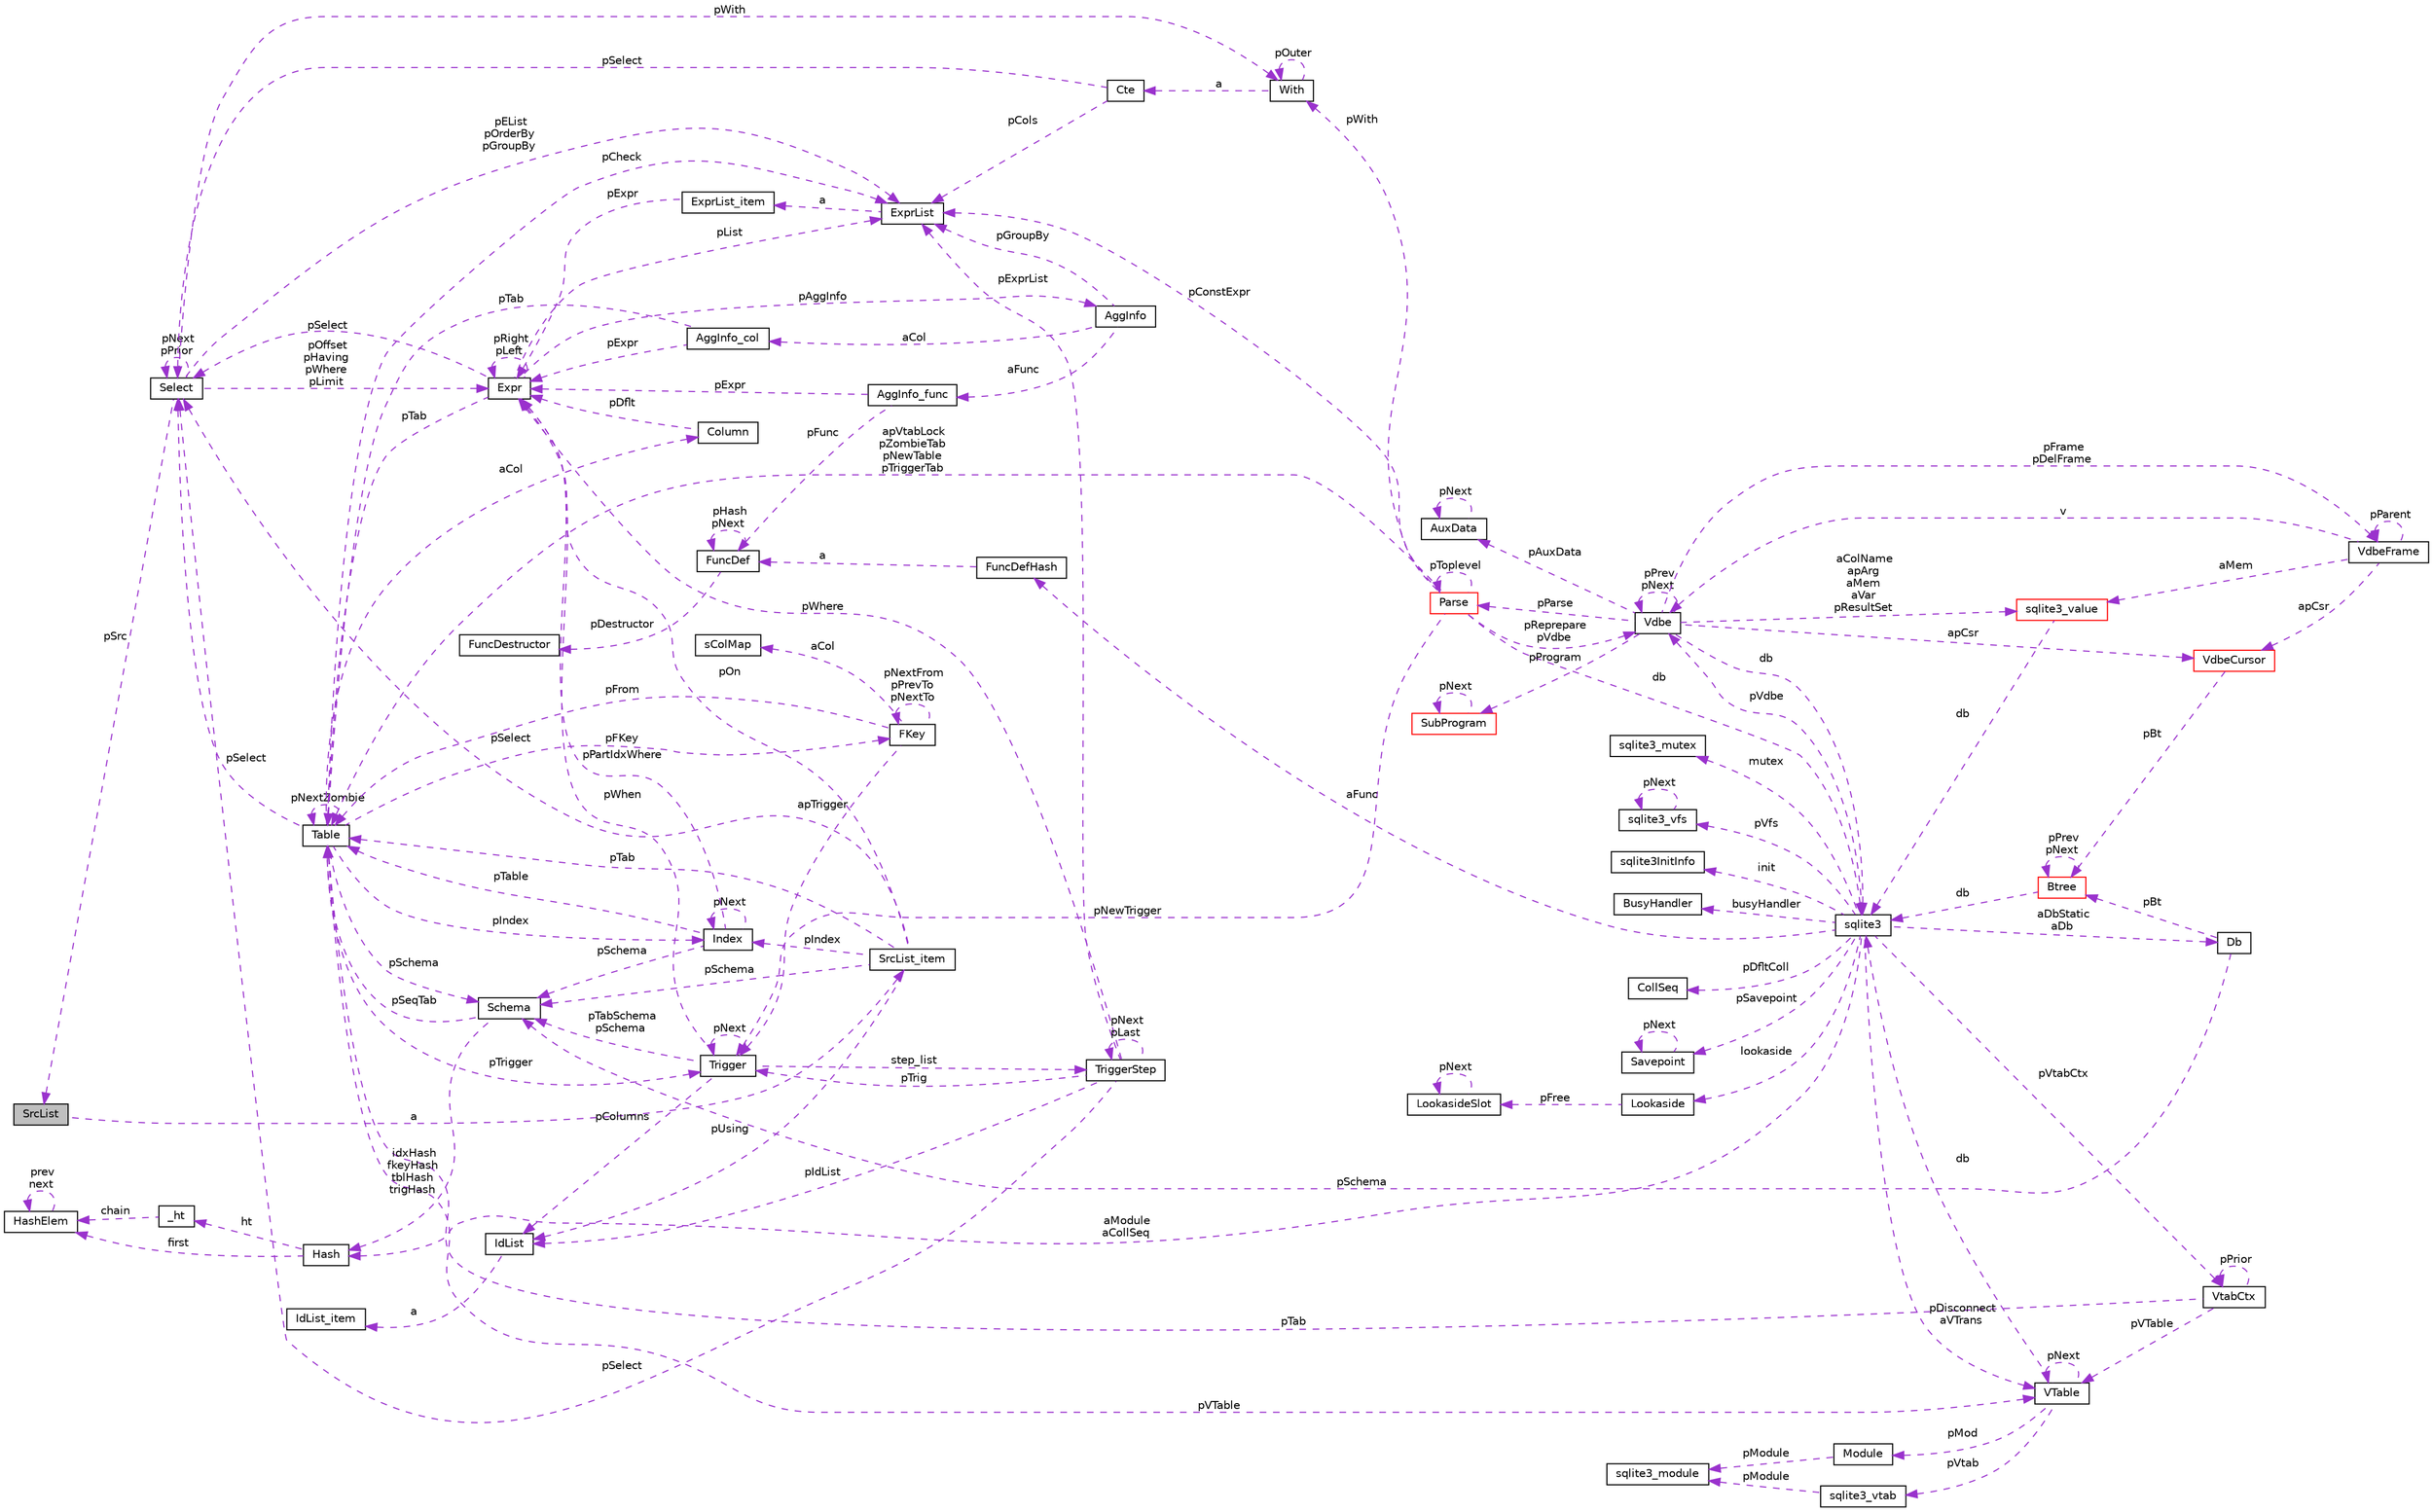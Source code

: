 digraph "SrcList"
{
  edge [fontname="Helvetica",fontsize="10",labelfontname="Helvetica",labelfontsize="10"];
  node [fontname="Helvetica",fontsize="10",shape=record];
  rankdir="LR";
  Node1 [label="SrcList",height=0.2,width=0.4,color="black", fillcolor="grey75", style="filled", fontcolor="black"];
  Node2 -> Node1 [dir="back",color="darkorchid3",fontsize="10",style="dashed",label=" a" ];
  Node2 [label="SrcList_item",height=0.2,width=0.4,color="black", fillcolor="white", style="filled",URL="$struct_src_list_1_1_src_list__item.html"];
  Node3 -> Node2 [dir="back",color="darkorchid3",fontsize="10",style="dashed",label=" pSchema" ];
  Node3 [label="Schema",height=0.2,width=0.4,color="black", fillcolor="white", style="filled",URL="$struct_schema.html"];
  Node4 -> Node3 [dir="back",color="darkorchid3",fontsize="10",style="dashed",label=" pSeqTab" ];
  Node4 [label="Table",height=0.2,width=0.4,color="black", fillcolor="white", style="filled",URL="$struct_table.html"];
  Node3 -> Node4 [dir="back",color="darkorchid3",fontsize="10",style="dashed",label=" pSchema" ];
  Node5 -> Node4 [dir="back",color="darkorchid3",fontsize="10",style="dashed",label=" aCol" ];
  Node5 [label="Column",height=0.2,width=0.4,color="black", fillcolor="white", style="filled",URL="$struct_column.html"];
  Node6 -> Node5 [dir="back",color="darkorchid3",fontsize="10",style="dashed",label=" pDflt" ];
  Node6 [label="Expr",height=0.2,width=0.4,color="black", fillcolor="white", style="filled",URL="$struct_expr.html"];
  Node7 -> Node6 [dir="back",color="darkorchid3",fontsize="10",style="dashed",label=" pAggInfo" ];
  Node7 [label="AggInfo",height=0.2,width=0.4,color="black", fillcolor="white", style="filled",URL="$struct_agg_info.html"];
  Node8 -> Node7 [dir="back",color="darkorchid3",fontsize="10",style="dashed",label=" aCol" ];
  Node8 [label="AggInfo_col",height=0.2,width=0.4,color="black", fillcolor="white", style="filled",URL="$struct_agg_info_1_1_agg_info__col.html"];
  Node6 -> Node8 [dir="back",color="darkorchid3",fontsize="10",style="dashed",label=" pExpr" ];
  Node4 -> Node8 [dir="back",color="darkorchid3",fontsize="10",style="dashed",label=" pTab" ];
  Node9 -> Node7 [dir="back",color="darkorchid3",fontsize="10",style="dashed",label=" aFunc" ];
  Node9 [label="AggInfo_func",height=0.2,width=0.4,color="black", fillcolor="white", style="filled",URL="$struct_agg_info_1_1_agg_info__func.html"];
  Node6 -> Node9 [dir="back",color="darkorchid3",fontsize="10",style="dashed",label=" pExpr" ];
  Node10 -> Node9 [dir="back",color="darkorchid3",fontsize="10",style="dashed",label=" pFunc" ];
  Node10 [label="FuncDef",height=0.2,width=0.4,color="black", fillcolor="white", style="filled",URL="$struct_func_def.html"];
  Node11 -> Node10 [dir="back",color="darkorchid3",fontsize="10",style="dashed",label=" pDestructor" ];
  Node11 [label="FuncDestructor",height=0.2,width=0.4,color="black", fillcolor="white", style="filled",URL="$struct_func_destructor.html"];
  Node10 -> Node10 [dir="back",color="darkorchid3",fontsize="10",style="dashed",label=" pHash\npNext" ];
  Node12 -> Node7 [dir="back",color="darkorchid3",fontsize="10",style="dashed",label=" pGroupBy" ];
  Node12 [label="ExprList",height=0.2,width=0.4,color="black", fillcolor="white", style="filled",URL="$struct_expr_list.html"];
  Node13 -> Node12 [dir="back",color="darkorchid3",fontsize="10",style="dashed",label=" a" ];
  Node13 [label="ExprList_item",height=0.2,width=0.4,color="black", fillcolor="white", style="filled",URL="$struct_expr_list_1_1_expr_list__item.html"];
  Node6 -> Node13 [dir="back",color="darkorchid3",fontsize="10",style="dashed",label=" pExpr" ];
  Node6 -> Node6 [dir="back",color="darkorchid3",fontsize="10",style="dashed",label=" pRight\npLeft" ];
  Node4 -> Node6 [dir="back",color="darkorchid3",fontsize="10",style="dashed",label=" pTab" ];
  Node14 -> Node6 [dir="back",color="darkorchid3",fontsize="10",style="dashed",label=" pSelect" ];
  Node14 [label="Select",height=0.2,width=0.4,color="black", fillcolor="white", style="filled",URL="$struct_select.html"];
  Node6 -> Node14 [dir="back",color="darkorchid3",fontsize="10",style="dashed",label=" pOffset\npHaving\npWhere\npLimit" ];
  Node15 -> Node14 [dir="back",color="darkorchid3",fontsize="10",style="dashed",label=" pWith" ];
  Node15 [label="With",height=0.2,width=0.4,color="black", fillcolor="white", style="filled",URL="$struct_with.html"];
  Node16 -> Node15 [dir="back",color="darkorchid3",fontsize="10",style="dashed",label=" a" ];
  Node16 [label="Cte",height=0.2,width=0.4,color="black", fillcolor="white", style="filled",URL="$struct_with_1_1_cte.html"];
  Node14 -> Node16 [dir="back",color="darkorchid3",fontsize="10",style="dashed",label=" pSelect" ];
  Node12 -> Node16 [dir="back",color="darkorchid3",fontsize="10",style="dashed",label=" pCols" ];
  Node15 -> Node15 [dir="back",color="darkorchid3",fontsize="10",style="dashed",label=" pOuter" ];
  Node14 -> Node14 [dir="back",color="darkorchid3",fontsize="10",style="dashed",label=" pNext\npPrior" ];
  Node1 -> Node14 [dir="back",color="darkorchid3",fontsize="10",style="dashed",label=" pSrc" ];
  Node12 -> Node14 [dir="back",color="darkorchid3",fontsize="10",style="dashed",label=" pEList\npOrderBy\npGroupBy" ];
  Node12 -> Node6 [dir="back",color="darkorchid3",fontsize="10",style="dashed",label=" pList" ];
  Node17 -> Node4 [dir="back",color="darkorchid3",fontsize="10",style="dashed",label=" pFKey" ];
  Node17 [label="FKey",height=0.2,width=0.4,color="black", fillcolor="white", style="filled",URL="$struct_f_key.html"];
  Node18 -> Node17 [dir="back",color="darkorchid3",fontsize="10",style="dashed",label=" aCol" ];
  Node18 [label="sColMap",height=0.2,width=0.4,color="black", fillcolor="white", style="filled",URL="$struct_f_key_1_1s_col_map.html"];
  Node17 -> Node17 [dir="back",color="darkorchid3",fontsize="10",style="dashed",label=" pNextFrom\npPrevTo\npNextTo" ];
  Node4 -> Node17 [dir="back",color="darkorchid3",fontsize="10",style="dashed",label=" pFrom" ];
  Node19 -> Node17 [dir="back",color="darkorchid3",fontsize="10",style="dashed",label=" apTrigger" ];
  Node19 [label="Trigger",height=0.2,width=0.4,color="black", fillcolor="white", style="filled",URL="$struct_trigger.html"];
  Node20 -> Node19 [dir="back",color="darkorchid3",fontsize="10",style="dashed",label=" step_list" ];
  Node20 [label="TriggerStep",height=0.2,width=0.4,color="black", fillcolor="white", style="filled",URL="$struct_trigger_step.html"];
  Node20 -> Node20 [dir="back",color="darkorchid3",fontsize="10",style="dashed",label=" pNext\npLast" ];
  Node6 -> Node20 [dir="back",color="darkorchid3",fontsize="10",style="dashed",label=" pWhere" ];
  Node21 -> Node20 [dir="back",color="darkorchid3",fontsize="10",style="dashed",label=" pIdList" ];
  Node21 [label="IdList",height=0.2,width=0.4,color="black", fillcolor="white", style="filled",URL="$struct_id_list.html"];
  Node22 -> Node21 [dir="back",color="darkorchid3",fontsize="10",style="dashed",label=" a" ];
  Node22 [label="IdList_item",height=0.2,width=0.4,color="black", fillcolor="white", style="filled",URL="$struct_id_list_1_1_id_list__item.html"];
  Node14 -> Node20 [dir="back",color="darkorchid3",fontsize="10",style="dashed",label=" pSelect" ];
  Node19 -> Node20 [dir="back",color="darkorchid3",fontsize="10",style="dashed",label=" pTrig" ];
  Node12 -> Node20 [dir="back",color="darkorchid3",fontsize="10",style="dashed",label=" pExprList" ];
  Node3 -> Node19 [dir="back",color="darkorchid3",fontsize="10",style="dashed",label=" pTabSchema\npSchema" ];
  Node6 -> Node19 [dir="back",color="darkorchid3",fontsize="10",style="dashed",label=" pWhen" ];
  Node21 -> Node19 [dir="back",color="darkorchid3",fontsize="10",style="dashed",label=" pColumns" ];
  Node19 -> Node19 [dir="back",color="darkorchid3",fontsize="10",style="dashed",label=" pNext" ];
  Node23 -> Node4 [dir="back",color="darkorchid3",fontsize="10",style="dashed",label=" pVTable" ];
  Node23 [label="VTable",height=0.2,width=0.4,color="black", fillcolor="white", style="filled",URL="$struct_v_table.html"];
  Node24 -> Node23 [dir="back",color="darkorchid3",fontsize="10",style="dashed",label=" db" ];
  Node24 [label="sqlite3",height=0.2,width=0.4,color="black", fillcolor="white", style="filled",URL="$structsqlite3.html"];
  Node25 -> Node24 [dir="back",color="darkorchid3",fontsize="10",style="dashed",label=" pVdbe" ];
  Node25 [label="Vdbe",height=0.2,width=0.4,color="black", fillcolor="white", style="filled",URL="$struct_vdbe.html"];
  Node25 -> Node25 [dir="back",color="darkorchid3",fontsize="10",style="dashed",label=" pPrev\npNext" ];
  Node26 -> Node25 [dir="back",color="darkorchid3",fontsize="10",style="dashed",label=" aColName\napArg\naMem\naVar\npResultSet" ];
  Node26 [label="sqlite3_value",height=0.2,width=0.4,color="red", fillcolor="white", style="filled",URL="$struct_mem.html"];
  Node24 -> Node26 [dir="back",color="darkorchid3",fontsize="10",style="dashed",label=" db" ];
  Node24 -> Node25 [dir="back",color="darkorchid3",fontsize="10",style="dashed",label=" db" ];
  Node27 -> Node25 [dir="back",color="darkorchid3",fontsize="10",style="dashed",label=" pFrame\npDelFrame" ];
  Node27 [label="VdbeFrame",height=0.2,width=0.4,color="black", fillcolor="white", style="filled",URL="$struct_vdbe_frame.html"];
  Node26 -> Node27 [dir="back",color="darkorchid3",fontsize="10",style="dashed",label=" aMem" ];
  Node25 -> Node27 [dir="back",color="darkorchid3",fontsize="10",style="dashed",label=" v" ];
  Node27 -> Node27 [dir="back",color="darkorchid3",fontsize="10",style="dashed",label=" pParent" ];
  Node28 -> Node27 [dir="back",color="darkorchid3",fontsize="10",style="dashed",label=" apCsr" ];
  Node28 [label="VdbeCursor",height=0.2,width=0.4,color="red", fillcolor="white", style="filled",URL="$struct_vdbe_cursor.html"];
  Node29 -> Node28 [dir="back",color="darkorchid3",fontsize="10",style="dashed",label=" pBt" ];
  Node29 [label="Btree",height=0.2,width=0.4,color="red", fillcolor="white", style="filled",URL="$struct_btree.html"];
  Node24 -> Node29 [dir="back",color="darkorchid3",fontsize="10",style="dashed",label=" db" ];
  Node29 -> Node29 [dir="back",color="darkorchid3",fontsize="10",style="dashed",label=" pPrev\npNext" ];
  Node30 -> Node25 [dir="back",color="darkorchid3",fontsize="10",style="dashed",label=" pAuxData" ];
  Node30 [label="AuxData",height=0.2,width=0.4,color="black", fillcolor="white", style="filled",URL="$struct_aux_data.html"];
  Node30 -> Node30 [dir="back",color="darkorchid3",fontsize="10",style="dashed",label=" pNext" ];
  Node31 -> Node25 [dir="back",color="darkorchid3",fontsize="10",style="dashed",label=" pProgram" ];
  Node31 [label="SubProgram",height=0.2,width=0.4,color="red", fillcolor="white", style="filled",URL="$struct_sub_program.html"];
  Node31 -> Node31 [dir="back",color="darkorchid3",fontsize="10",style="dashed",label=" pNext" ];
  Node28 -> Node25 [dir="back",color="darkorchid3",fontsize="10",style="dashed",label=" apCsr" ];
  Node32 -> Node25 [dir="back",color="darkorchid3",fontsize="10",style="dashed",label=" pParse" ];
  Node32 [label="Parse",height=0.2,width=0.4,color="red", fillcolor="white", style="filled",URL="$struct_parse.html"];
  Node25 -> Node32 [dir="back",color="darkorchid3",fontsize="10",style="dashed",label=" pReprepare\npVdbe" ];
  Node24 -> Node32 [dir="back",color="darkorchid3",fontsize="10",style="dashed",label=" db" ];
  Node15 -> Node32 [dir="back",color="darkorchid3",fontsize="10",style="dashed",label=" pWith" ];
  Node4 -> Node32 [dir="back",color="darkorchid3",fontsize="10",style="dashed",label=" apVtabLock\npZombieTab\npNewTable\npTriggerTab" ];
  Node19 -> Node32 [dir="back",color="darkorchid3",fontsize="10",style="dashed",label=" pNewTrigger" ];
  Node12 -> Node32 [dir="back",color="darkorchid3",fontsize="10",style="dashed",label=" pConstExpr" ];
  Node32 -> Node32 [dir="back",color="darkorchid3",fontsize="10",style="dashed",label=" pToplevel" ];
  Node33 -> Node24 [dir="back",color="darkorchid3",fontsize="10",style="dashed",label=" pSavepoint" ];
  Node33 [label="Savepoint",height=0.2,width=0.4,color="black", fillcolor="white", style="filled",URL="$struct_savepoint.html"];
  Node33 -> Node33 [dir="back",color="darkorchid3",fontsize="10",style="dashed",label=" pNext" ];
  Node34 -> Node24 [dir="back",color="darkorchid3",fontsize="10",style="dashed",label=" aFunc" ];
  Node34 [label="FuncDefHash",height=0.2,width=0.4,color="black", fillcolor="white", style="filled",URL="$struct_func_def_hash.html"];
  Node10 -> Node34 [dir="back",color="darkorchid3",fontsize="10",style="dashed",label=" a" ];
  Node35 -> Node24 [dir="back",color="darkorchid3",fontsize="10",style="dashed",label=" lookaside" ];
  Node35 [label="Lookaside",height=0.2,width=0.4,color="black", fillcolor="white", style="filled",URL="$struct_lookaside.html"];
  Node36 -> Node35 [dir="back",color="darkorchid3",fontsize="10",style="dashed",label=" pFree" ];
  Node36 [label="LookasideSlot",height=0.2,width=0.4,color="black", fillcolor="white", style="filled",URL="$struct_lookaside_slot.html"];
  Node36 -> Node36 [dir="back",color="darkorchid3",fontsize="10",style="dashed",label=" pNext" ];
  Node37 -> Node24 [dir="back",color="darkorchid3",fontsize="10",style="dashed",label=" mutex" ];
  Node37 [label="sqlite3_mutex",height=0.2,width=0.4,color="black", fillcolor="white", style="filled",URL="$structsqlite3__mutex.html"];
  Node38 -> Node24 [dir="back",color="darkorchid3",fontsize="10",style="dashed",label=" pVfs" ];
  Node38 [label="sqlite3_vfs",height=0.2,width=0.4,color="black", fillcolor="white", style="filled",URL="$structsqlite3__vfs.html"];
  Node38 -> Node38 [dir="back",color="darkorchid3",fontsize="10",style="dashed",label=" pNext" ];
  Node39 -> Node24 [dir="back",color="darkorchid3",fontsize="10",style="dashed",label=" init" ];
  Node39 [label="sqlite3InitInfo",height=0.2,width=0.4,color="black", fillcolor="white", style="filled",URL="$structsqlite3_1_1sqlite3_init_info.html"];
  Node40 -> Node24 [dir="back",color="darkorchid3",fontsize="10",style="dashed",label=" busyHandler" ];
  Node40 [label="BusyHandler",height=0.2,width=0.4,color="black", fillcolor="white", style="filled",URL="$struct_busy_handler.html"];
  Node41 -> Node24 [dir="back",color="darkorchid3",fontsize="10",style="dashed",label=" pVtabCtx" ];
  Node41 [label="VtabCtx",height=0.2,width=0.4,color="black", fillcolor="white", style="filled",URL="$struct_vtab_ctx.html"];
  Node41 -> Node41 [dir="back",color="darkorchid3",fontsize="10",style="dashed",label=" pPrior" ];
  Node23 -> Node41 [dir="back",color="darkorchid3",fontsize="10",style="dashed",label=" pVTable" ];
  Node4 -> Node41 [dir="back",color="darkorchid3",fontsize="10",style="dashed",label=" pTab" ];
  Node42 -> Node24 [dir="back",color="darkorchid3",fontsize="10",style="dashed",label=" pDfltColl" ];
  Node42 [label="CollSeq",height=0.2,width=0.4,color="black", fillcolor="white", style="filled",URL="$struct_coll_seq.html"];
  Node23 -> Node24 [dir="back",color="darkorchid3",fontsize="10",style="dashed",label=" pDisconnect\naVTrans" ];
  Node43 -> Node24 [dir="back",color="darkorchid3",fontsize="10",style="dashed",label=" aDbStatic\naDb" ];
  Node43 [label="Db",height=0.2,width=0.4,color="black", fillcolor="white", style="filled",URL="$struct_db.html"];
  Node3 -> Node43 [dir="back",color="darkorchid3",fontsize="10",style="dashed",label=" pSchema" ];
  Node29 -> Node43 [dir="back",color="darkorchid3",fontsize="10",style="dashed",label=" pBt" ];
  Node44 -> Node24 [dir="back",color="darkorchid3",fontsize="10",style="dashed",label=" aModule\naCollSeq" ];
  Node44 [label="Hash",height=0.2,width=0.4,color="black", fillcolor="white", style="filled",URL="$struct_hash.html"];
  Node45 -> Node44 [dir="back",color="darkorchid3",fontsize="10",style="dashed",label=" ht" ];
  Node45 [label="_ht",height=0.2,width=0.4,color="black", fillcolor="white", style="filled",URL="$struct_hash_1_1__ht.html"];
  Node46 -> Node45 [dir="back",color="darkorchid3",fontsize="10",style="dashed",label=" chain" ];
  Node46 [label="HashElem",height=0.2,width=0.4,color="black", fillcolor="white", style="filled",URL="$struct_hash_elem.html"];
  Node46 -> Node46 [dir="back",color="darkorchid3",fontsize="10",style="dashed",label=" prev\nnext" ];
  Node46 -> Node44 [dir="back",color="darkorchid3",fontsize="10",style="dashed",label=" first" ];
  Node23 -> Node23 [dir="back",color="darkorchid3",fontsize="10",style="dashed",label=" pNext" ];
  Node47 -> Node23 [dir="back",color="darkorchid3",fontsize="10",style="dashed",label=" pMod" ];
  Node47 [label="Module",height=0.2,width=0.4,color="black", fillcolor="white", style="filled",URL="$struct_module.html"];
  Node48 -> Node47 [dir="back",color="darkorchid3",fontsize="10",style="dashed",label=" pModule" ];
  Node48 [label="sqlite3_module",height=0.2,width=0.4,color="black", fillcolor="white", style="filled",URL="$structsqlite3__module.html"];
  Node49 -> Node23 [dir="back",color="darkorchid3",fontsize="10",style="dashed",label=" pVtab" ];
  Node49 [label="sqlite3_vtab",height=0.2,width=0.4,color="black", fillcolor="white", style="filled",URL="$structsqlite3__vtab.html"];
  Node48 -> Node49 [dir="back",color="darkorchid3",fontsize="10",style="dashed",label=" pModule" ];
  Node4 -> Node4 [dir="back",color="darkorchid3",fontsize="10",style="dashed",label=" pNextZombie" ];
  Node19 -> Node4 [dir="back",color="darkorchid3",fontsize="10",style="dashed",label=" pTrigger" ];
  Node14 -> Node4 [dir="back",color="darkorchid3",fontsize="10",style="dashed",label=" pSelect" ];
  Node12 -> Node4 [dir="back",color="darkorchid3",fontsize="10",style="dashed",label=" pCheck" ];
  Node50 -> Node4 [dir="back",color="darkorchid3",fontsize="10",style="dashed",label=" pIndex" ];
  Node50 [label="Index",height=0.2,width=0.4,color="black", fillcolor="white", style="filled",URL="$struct_index.html"];
  Node3 -> Node50 [dir="back",color="darkorchid3",fontsize="10",style="dashed",label=" pSchema" ];
  Node6 -> Node50 [dir="back",color="darkorchid3",fontsize="10",style="dashed",label=" pPartIdxWhere" ];
  Node4 -> Node50 [dir="back",color="darkorchid3",fontsize="10",style="dashed",label=" pTable" ];
  Node50 -> Node50 [dir="back",color="darkorchid3",fontsize="10",style="dashed",label=" pNext" ];
  Node44 -> Node3 [dir="back",color="darkorchid3",fontsize="10",style="dashed",label=" idxHash\nfkeyHash\ntblHash\ntrigHash" ];
  Node6 -> Node2 [dir="back",color="darkorchid3",fontsize="10",style="dashed",label=" pOn" ];
  Node21 -> Node2 [dir="back",color="darkorchid3",fontsize="10",style="dashed",label=" pUsing" ];
  Node4 -> Node2 [dir="back",color="darkorchid3",fontsize="10",style="dashed",label=" pTab" ];
  Node14 -> Node2 [dir="back",color="darkorchid3",fontsize="10",style="dashed",label=" pSelect" ];
  Node50 -> Node2 [dir="back",color="darkorchid3",fontsize="10",style="dashed",label=" pIndex" ];
}
